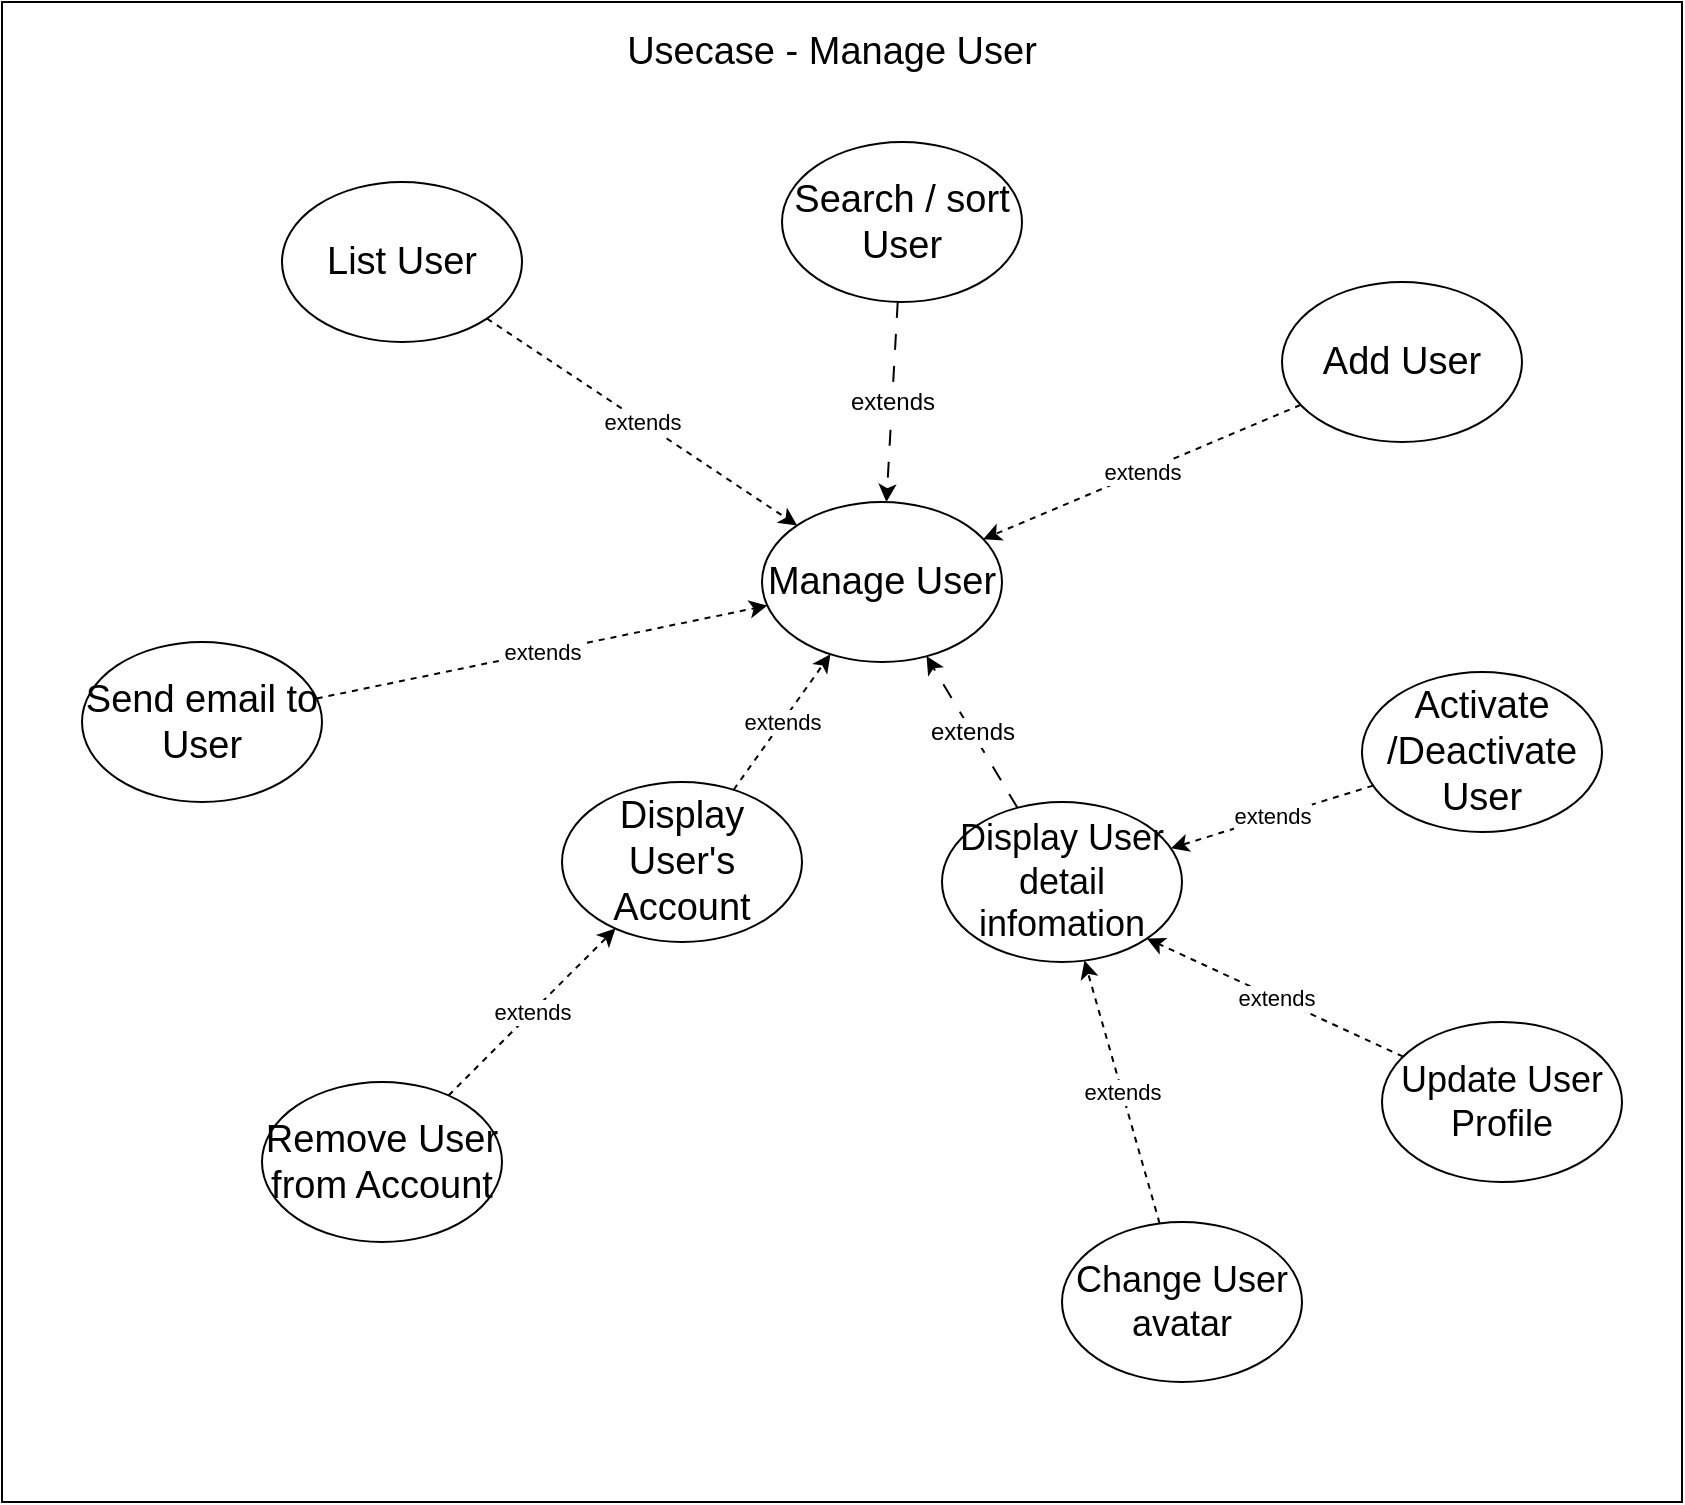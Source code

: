 <mxfile version="20.8.18" type="github">
  <diagram name="Page-1" id="7do3moqAXUZgqibAmd3p">
    <mxGraphModel dx="1807" dy="811" grid="1" gridSize="10" guides="1" tooltips="1" connect="1" arrows="1" fold="1" page="1" pageScale="1" pageWidth="850" pageHeight="1100" math="0" shadow="0">
      <root>
        <mxCell id="0" />
        <mxCell id="1" parent="0" />
        <mxCell id="nH537nRAI2q6Qc75x47s-1" value="" style="rounded=0;whiteSpace=wrap;html=1;fontFamily=Helvetica;fontSize=19;" vertex="1" parent="1">
          <mxGeometry x="-20" y="580" width="840" height="750" as="geometry" />
        </mxCell>
        <mxCell id="nH537nRAI2q6Qc75x47s-2" value="Usecase - Manage User" style="text;html=1;strokeColor=none;fillColor=none;align=center;verticalAlign=middle;whiteSpace=wrap;rounded=0;fontSize=19;fontFamily=Helvetica;" vertex="1" parent="1">
          <mxGeometry x="260" y="590" width="270" height="30" as="geometry" />
        </mxCell>
        <mxCell id="nH537nRAI2q6Qc75x47s-3" value="Manage User" style="ellipse;whiteSpace=wrap;html=1;fontFamily=Helvetica;fontSize=19;" vertex="1" parent="1">
          <mxGeometry x="360" y="830" width="120" height="80" as="geometry" />
        </mxCell>
        <mxCell id="nH537nRAI2q6Qc75x47s-4" value="extends" style="edgeStyle=none;rounded=0;orthogonalLoop=1;jettySize=auto;html=1;fontFamily=Helvetica;fontSize=12;dashed=1;dashPattern=8 8;" edge="1" parent="1" source="nH537nRAI2q6Qc75x47s-5" target="nH537nRAI2q6Qc75x47s-3">
          <mxGeometry relative="1" as="geometry" />
        </mxCell>
        <mxCell id="nH537nRAI2q6Qc75x47s-5" value="Search / sort User" style="ellipse;whiteSpace=wrap;html=1;fontFamily=Helvetica;fontSize=19;" vertex="1" parent="1">
          <mxGeometry x="370" y="650" width="120" height="80" as="geometry" />
        </mxCell>
        <mxCell id="nH537nRAI2q6Qc75x47s-6" value="extends" style="edgeStyle=none;rounded=0;orthogonalLoop=1;jettySize=auto;html=1;dashed=1;dashPattern=8 8;fontFamily=Helvetica;fontSize=12;" edge="1" parent="1" source="nH537nRAI2q6Qc75x47s-7" target="nH537nRAI2q6Qc75x47s-3">
          <mxGeometry relative="1" as="geometry" />
        </mxCell>
        <mxCell id="nH537nRAI2q6Qc75x47s-7" value="Display User detail infomation" style="ellipse;whiteSpace=wrap;html=1;fontFamily=Helvetica;fontSize=18;" vertex="1" parent="1">
          <mxGeometry x="450" y="980" width="120" height="80" as="geometry" />
        </mxCell>
        <mxCell id="nH537nRAI2q6Qc75x47s-8" value="extends" style="rounded=0;orthogonalLoop=1;jettySize=auto;html=1;dashed=1;" edge="1" parent="1" source="nH537nRAI2q6Qc75x47s-9" target="nH537nRAI2q6Qc75x47s-3">
          <mxGeometry relative="1" as="geometry" />
        </mxCell>
        <mxCell id="nH537nRAI2q6Qc75x47s-9" value="&lt;div&gt;List User&lt;/div&gt;" style="ellipse;whiteSpace=wrap;html=1;fontFamily=Helvetica;fontSize=19;" vertex="1" parent="1">
          <mxGeometry x="120" y="670" width="120" height="80" as="geometry" />
        </mxCell>
        <mxCell id="nH537nRAI2q6Qc75x47s-10" value="extends" style="edgeStyle=none;rounded=0;orthogonalLoop=1;jettySize=auto;html=1;dashed=1;" edge="1" parent="1" source="nH537nRAI2q6Qc75x47s-11" target="nH537nRAI2q6Qc75x47s-3">
          <mxGeometry relative="1" as="geometry" />
        </mxCell>
        <mxCell id="nH537nRAI2q6Qc75x47s-11" value="Add User" style="ellipse;whiteSpace=wrap;html=1;fontFamily=Helvetica;fontSize=19;" vertex="1" parent="1">
          <mxGeometry x="620" y="720" width="120" height="80" as="geometry" />
        </mxCell>
        <mxCell id="nH537nRAI2q6Qc75x47s-12" value="extends" style="edgeStyle=none;rounded=0;orthogonalLoop=1;jettySize=auto;html=1;dashed=1;" edge="1" parent="1" source="nH537nRAI2q6Qc75x47s-13" target="nH537nRAI2q6Qc75x47s-7">
          <mxGeometry relative="1" as="geometry" />
        </mxCell>
        <mxCell id="nH537nRAI2q6Qc75x47s-13" value="Activate /Deactivate User " style="ellipse;whiteSpace=wrap;html=1;fontFamily=Helvetica;fontSize=19;" vertex="1" parent="1">
          <mxGeometry x="660" y="915" width="120" height="80" as="geometry" />
        </mxCell>
        <mxCell id="nH537nRAI2q6Qc75x47s-14" value="extends" style="edgeStyle=none;rounded=0;orthogonalLoop=1;jettySize=auto;html=1;dashed=1;" edge="1" parent="1" source="nH537nRAI2q6Qc75x47s-15" target="nH537nRAI2q6Qc75x47s-3">
          <mxGeometry relative="1" as="geometry" />
        </mxCell>
        <mxCell id="nH537nRAI2q6Qc75x47s-15" value="&lt;div&gt;Send email to User&lt;/div&gt;" style="ellipse;whiteSpace=wrap;html=1;fontFamily=Helvetica;fontSize=19;" vertex="1" parent="1">
          <mxGeometry x="20" y="900" width="120" height="80" as="geometry" />
        </mxCell>
        <mxCell id="nH537nRAI2q6Qc75x47s-16" value="extends" style="edgeStyle=none;rounded=0;orthogonalLoop=1;jettySize=auto;html=1;entryX=1;entryY=1;entryDx=0;entryDy=0;dashed=1;" edge="1" parent="1" source="nH537nRAI2q6Qc75x47s-17" target="nH537nRAI2q6Qc75x47s-7">
          <mxGeometry relative="1" as="geometry" />
        </mxCell>
        <mxCell id="nH537nRAI2q6Qc75x47s-17" value="Update User Profile" style="ellipse;whiteSpace=wrap;html=1;fontFamily=Helvetica;fontSize=18;" vertex="1" parent="1">
          <mxGeometry x="670" y="1090" width="120" height="80" as="geometry" />
        </mxCell>
        <mxCell id="nH537nRAI2q6Qc75x47s-18" value="extends" style="edgeStyle=none;rounded=0;orthogonalLoop=1;jettySize=auto;html=1;dashed=1;" edge="1" parent="1" source="nH537nRAI2q6Qc75x47s-19" target="nH537nRAI2q6Qc75x47s-7">
          <mxGeometry relative="1" as="geometry" />
        </mxCell>
        <mxCell id="nH537nRAI2q6Qc75x47s-19" value="Change User avatar" style="ellipse;whiteSpace=wrap;html=1;fontFamily=Helvetica;fontSize=18;" vertex="1" parent="1">
          <mxGeometry x="510" y="1190" width="120" height="80" as="geometry" />
        </mxCell>
        <mxCell id="nH537nRAI2q6Qc75x47s-20" value="extends" style="edgeStyle=none;rounded=0;orthogonalLoop=1;jettySize=auto;html=1;dashed=1;" edge="1" parent="1" source="nH537nRAI2q6Qc75x47s-21" target="nH537nRAI2q6Qc75x47s-3">
          <mxGeometry relative="1" as="geometry" />
        </mxCell>
        <mxCell id="nH537nRAI2q6Qc75x47s-21" value="Display User&#39;s Account" style="ellipse;whiteSpace=wrap;html=1;fontFamily=Helvetica;fontSize=19;" vertex="1" parent="1">
          <mxGeometry x="260" y="970" width="120" height="80" as="geometry" />
        </mxCell>
        <mxCell id="nH537nRAI2q6Qc75x47s-22" value="extends" style="edgeStyle=none;rounded=0;orthogonalLoop=1;jettySize=auto;html=1;dashed=1;" edge="1" parent="1" source="nH537nRAI2q6Qc75x47s-23" target="nH537nRAI2q6Qc75x47s-21">
          <mxGeometry relative="1" as="geometry" />
        </mxCell>
        <mxCell id="nH537nRAI2q6Qc75x47s-23" value="Remove User from Account" style="ellipse;whiteSpace=wrap;html=1;fontFamily=Helvetica;fontSize=19;" vertex="1" parent="1">
          <mxGeometry x="110" y="1120" width="120" height="80" as="geometry" />
        </mxCell>
      </root>
    </mxGraphModel>
  </diagram>
</mxfile>
